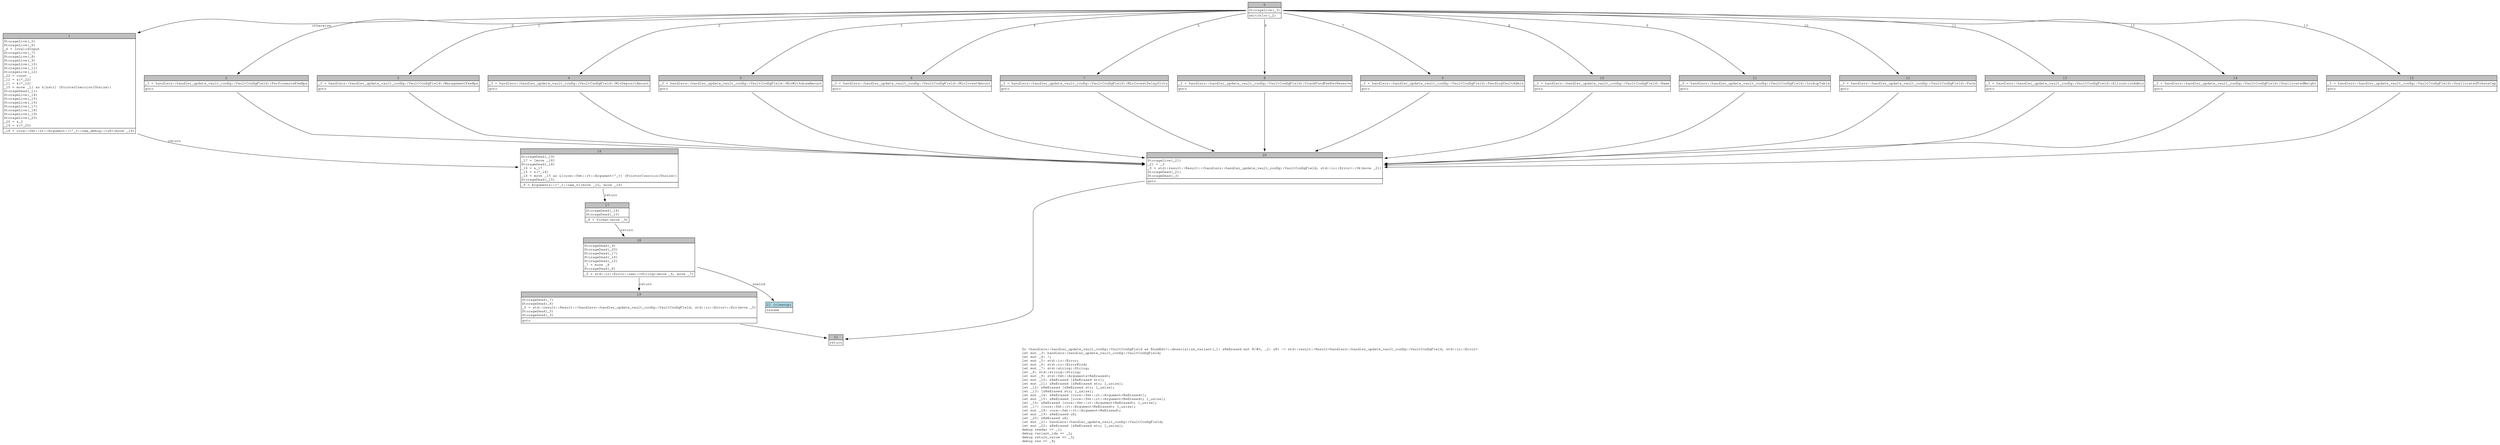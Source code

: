 digraph Mir_0_1476 {
    graph [fontname="Courier, monospace"];
    node [fontname="Courier, monospace"];
    edge [fontname="Courier, monospace"];
    label=<fn &lt;handlers::handler_update_vault_config::VaultConfigField as EnumExt&gt;::deserialize_variant(_1: &amp;ReErased mut R/#0, _2: u8) -&gt; std::result::Result&lt;handlers::handler_update_vault_config::VaultConfigField, std::io::Error&gt;<br align="left"/>let mut _3: handlers::handler_update_vault_config::VaultConfigField;<br align="left"/>let mut _4: !;<br align="left"/>let mut _5: std::io::Error;<br align="left"/>let mut _6: std::io::ErrorKind;<br align="left"/>let mut _7: std::string::String;<br align="left"/>let _8: std::string::String;<br align="left"/>let mut _9: std::fmt::Arguments&lt;ReErased&gt;;<br align="left"/>let mut _10: &amp;ReErased [&amp;ReErased str];<br align="left"/>let mut _11: &amp;ReErased [&amp;ReErased str; 1_usize];<br align="left"/>let _12: &amp;ReErased [&amp;ReErased str; 1_usize];<br align="left"/>let _13: [&amp;ReErased str; 1_usize];<br align="left"/>let mut _14: &amp;ReErased [core::fmt::rt::Argument&lt;ReErased&gt;];<br align="left"/>let mut _15: &amp;ReErased [core::fmt::rt::Argument&lt;ReErased&gt;; 1_usize];<br align="left"/>let _16: &amp;ReErased [core::fmt::rt::Argument&lt;ReErased&gt;; 1_usize];<br align="left"/>let _17: [core::fmt::rt::Argument&lt;ReErased&gt;; 1_usize];<br align="left"/>let mut _18: core::fmt::rt::Argument&lt;ReErased&gt;;<br align="left"/>let mut _19: &amp;ReErased u8;<br align="left"/>let _20: &amp;ReErased u8;<br align="left"/>let mut _21: handlers::handler_update_vault_config::VaultConfigField;<br align="left"/>let mut _22: &amp;ReErased [&amp;ReErased str; 1_usize];<br align="left"/>debug reader =&gt; _1;<br align="left"/>debug variant_idx =&gt; _2;<br align="left"/>debug return_value =&gt; _3;<br align="left"/>debug res =&gt; _8;<br align="left"/>>;
    bb0__0_1476 [shape="none", label=<<table border="0" cellborder="1" cellspacing="0"><tr><td bgcolor="gray" align="center" colspan="1">0</td></tr><tr><td align="left" balign="left">StorageLive(_3)<br/></td></tr><tr><td align="left">switchInt(_2)</td></tr></table>>];
    bb1__0_1476 [shape="none", label=<<table border="0" cellborder="1" cellspacing="0"><tr><td bgcolor="gray" align="center" colspan="1">1</td></tr><tr><td align="left" balign="left">StorageLive(_5)<br/>StorageLive(_6)<br/>_6 = InvalidInput<br/>StorageLive(_7)<br/>StorageLive(_8)<br/>StorageLive(_9)<br/>StorageLive(_10)<br/>StorageLive(_11)<br/>StorageLive(_12)<br/>_22 = const _<br/>_12 = &amp;(*_22)<br/>_11 = &amp;(*_12)<br/>_10 = move _11 as &amp;[&amp;str] (PointerCoercion(Unsize))<br/>StorageDead(_11)<br/>StorageLive(_14)<br/>StorageLive(_15)<br/>StorageLive(_16)<br/>StorageLive(_17)<br/>StorageLive(_18)<br/>StorageLive(_19)<br/>StorageLive(_20)<br/>_20 = &amp;_2<br/>_19 = &amp;(*_20)<br/></td></tr><tr><td align="left">_18 = core::fmt::rt::Argument::&lt;'_&gt;::new_debug::&lt;u8&gt;(move _19)</td></tr></table>>];
    bb2__0_1476 [shape="none", label=<<table border="0" cellborder="1" cellspacing="0"><tr><td bgcolor="gray" align="center" colspan="1">2</td></tr><tr><td align="left" balign="left">_3 = handlers::handler_update_vault_config::VaultConfigField::PerformanceFeeBps<br/></td></tr><tr><td align="left">goto</td></tr></table>>];
    bb3__0_1476 [shape="none", label=<<table border="0" cellborder="1" cellspacing="0"><tr><td bgcolor="gray" align="center" colspan="1">3</td></tr><tr><td align="left" balign="left">_3 = handlers::handler_update_vault_config::VaultConfigField::ManagementFeeBps<br/></td></tr><tr><td align="left">goto</td></tr></table>>];
    bb4__0_1476 [shape="none", label=<<table border="0" cellborder="1" cellspacing="0"><tr><td bgcolor="gray" align="center" colspan="1">4</td></tr><tr><td align="left" balign="left">_3 = handlers::handler_update_vault_config::VaultConfigField::MinDepositAmount<br/></td></tr><tr><td align="left">goto</td></tr></table>>];
    bb5__0_1476 [shape="none", label=<<table border="0" cellborder="1" cellspacing="0"><tr><td bgcolor="gray" align="center" colspan="1">5</td></tr><tr><td align="left" balign="left">_3 = handlers::handler_update_vault_config::VaultConfigField::MinWithdrawAmount<br/></td></tr><tr><td align="left">goto</td></tr></table>>];
    bb6__0_1476 [shape="none", label=<<table border="0" cellborder="1" cellspacing="0"><tr><td bgcolor="gray" align="center" colspan="1">6</td></tr><tr><td align="left" balign="left">_3 = handlers::handler_update_vault_config::VaultConfigField::MinInvestAmount<br/></td></tr><tr><td align="left">goto</td></tr></table>>];
    bb7__0_1476 [shape="none", label=<<table border="0" cellborder="1" cellspacing="0"><tr><td bgcolor="gray" align="center" colspan="1">7</td></tr><tr><td align="left" balign="left">_3 = handlers::handler_update_vault_config::VaultConfigField::MinInvestDelaySlots<br/></td></tr><tr><td align="left">goto</td></tr></table>>];
    bb8__0_1476 [shape="none", label=<<table border="0" cellborder="1" cellspacing="0"><tr><td bgcolor="gray" align="center" colspan="1">8</td></tr><tr><td align="left" balign="left">_3 = handlers::handler_update_vault_config::VaultConfigField::CrankFundFeePerReserve<br/></td></tr><tr><td align="left">goto</td></tr></table>>];
    bb9__0_1476 [shape="none", label=<<table border="0" cellborder="1" cellspacing="0"><tr><td bgcolor="gray" align="center" colspan="1">9</td></tr><tr><td align="left" balign="left">_3 = handlers::handler_update_vault_config::VaultConfigField::PendingVaultAdmin<br/></td></tr><tr><td align="left">goto</td></tr></table>>];
    bb10__0_1476 [shape="none", label=<<table border="0" cellborder="1" cellspacing="0"><tr><td bgcolor="gray" align="center" colspan="1">10</td></tr><tr><td align="left" balign="left">_3 = handlers::handler_update_vault_config::VaultConfigField::Name<br/></td></tr><tr><td align="left">goto</td></tr></table>>];
    bb11__0_1476 [shape="none", label=<<table border="0" cellborder="1" cellspacing="0"><tr><td bgcolor="gray" align="center" colspan="1">11</td></tr><tr><td align="left" balign="left">_3 = handlers::handler_update_vault_config::VaultConfigField::LookupTable<br/></td></tr><tr><td align="left">goto</td></tr></table>>];
    bb12__0_1476 [shape="none", label=<<table border="0" cellborder="1" cellspacing="0"><tr><td bgcolor="gray" align="center" colspan="1">12</td></tr><tr><td align="left" balign="left">_3 = handlers::handler_update_vault_config::VaultConfigField::Farm<br/></td></tr><tr><td align="left">goto</td></tr></table>>];
    bb13__0_1476 [shape="none", label=<<table border="0" cellborder="1" cellspacing="0"><tr><td bgcolor="gray" align="center" colspan="1">13</td></tr><tr><td align="left" balign="left">_3 = handlers::handler_update_vault_config::VaultConfigField::AllocationAdmin<br/></td></tr><tr><td align="left">goto</td></tr></table>>];
    bb14__0_1476 [shape="none", label=<<table border="0" cellborder="1" cellspacing="0"><tr><td bgcolor="gray" align="center" colspan="1">14</td></tr><tr><td align="left" balign="left">_3 = handlers::handler_update_vault_config::VaultConfigField::UnallocatedWeight<br/></td></tr><tr><td align="left">goto</td></tr></table>>];
    bb15__0_1476 [shape="none", label=<<table border="0" cellborder="1" cellspacing="0"><tr><td bgcolor="gray" align="center" colspan="1">15</td></tr><tr><td align="left" balign="left">_3 = handlers::handler_update_vault_config::VaultConfigField::UnallocatedTokensCap<br/></td></tr><tr><td align="left">goto</td></tr></table>>];
    bb16__0_1476 [shape="none", label=<<table border="0" cellborder="1" cellspacing="0"><tr><td bgcolor="gray" align="center" colspan="1">16</td></tr><tr><td align="left" balign="left">StorageDead(_19)<br/>_17 = [move _18]<br/>StorageDead(_18)<br/>_16 = &amp;_17<br/>_15 = &amp;(*_16)<br/>_14 = move _15 as &amp;[core::fmt::rt::Argument&lt;'_&gt;] (PointerCoercion(Unsize))<br/>StorageDead(_15)<br/></td></tr><tr><td align="left">_9 = Arguments::&lt;'_&gt;::new_v1(move _10, move _14)</td></tr></table>>];
    bb17__0_1476 [shape="none", label=<<table border="0" cellborder="1" cellspacing="0"><tr><td bgcolor="gray" align="center" colspan="1">17</td></tr><tr><td align="left" balign="left">StorageDead(_14)<br/>StorageDead(_10)<br/></td></tr><tr><td align="left">_8 = format(move _9)</td></tr></table>>];
    bb18__0_1476 [shape="none", label=<<table border="0" cellborder="1" cellspacing="0"><tr><td bgcolor="gray" align="center" colspan="1">18</td></tr><tr><td align="left" balign="left">StorageDead(_9)<br/>StorageDead(_20)<br/>StorageDead(_17)<br/>StorageDead(_16)<br/>StorageDead(_12)<br/>_7 = move _8<br/>StorageDead(_8)<br/></td></tr><tr><td align="left">_5 = std::io::Error::new::&lt;String&gt;(move _6, move _7)</td></tr></table>>];
    bb19__0_1476 [shape="none", label=<<table border="0" cellborder="1" cellspacing="0"><tr><td bgcolor="gray" align="center" colspan="1">19</td></tr><tr><td align="left" balign="left">StorageDead(_7)<br/>StorageDead(_6)<br/>_0 = std::result::Result::&lt;handlers::handler_update_vault_config::VaultConfigField, std::io::Error&gt;::Err(move _5)<br/>StorageDead(_5)<br/>StorageDead(_3)<br/></td></tr><tr><td align="left">goto</td></tr></table>>];
    bb20__0_1476 [shape="none", label=<<table border="0" cellborder="1" cellspacing="0"><tr><td bgcolor="gray" align="center" colspan="1">20</td></tr><tr><td align="left" balign="left">StorageLive(_21)<br/>_21 = _3<br/>_0 = std::result::Result::&lt;handlers::handler_update_vault_config::VaultConfigField, std::io::Error&gt;::Ok(move _21)<br/>StorageDead(_21)<br/>StorageDead(_3)<br/></td></tr><tr><td align="left">goto</td></tr></table>>];
    bb21__0_1476 [shape="none", label=<<table border="0" cellborder="1" cellspacing="0"><tr><td bgcolor="gray" align="center" colspan="1">21</td></tr><tr><td align="left">return</td></tr></table>>];
    bb22__0_1476 [shape="none", label=<<table border="0" cellborder="1" cellspacing="0"><tr><td bgcolor="lightblue" align="center" colspan="1">22 (cleanup)</td></tr><tr><td align="left">resume</td></tr></table>>];
    bb0__0_1476 -> bb2__0_1476 [label="0"];
    bb0__0_1476 -> bb3__0_1476 [label="1"];
    bb0__0_1476 -> bb4__0_1476 [label="2"];
    bb0__0_1476 -> bb5__0_1476 [label="3"];
    bb0__0_1476 -> bb6__0_1476 [label="4"];
    bb0__0_1476 -> bb7__0_1476 [label="5"];
    bb0__0_1476 -> bb8__0_1476 [label="6"];
    bb0__0_1476 -> bb9__0_1476 [label="7"];
    bb0__0_1476 -> bb10__0_1476 [label="8"];
    bb0__0_1476 -> bb11__0_1476 [label="9"];
    bb0__0_1476 -> bb12__0_1476 [label="10"];
    bb0__0_1476 -> bb13__0_1476 [label="11"];
    bb0__0_1476 -> bb14__0_1476 [label="12"];
    bb0__0_1476 -> bb15__0_1476 [label="13"];
    bb0__0_1476 -> bb1__0_1476 [label="otherwise"];
    bb1__0_1476 -> bb16__0_1476 [label="return"];
    bb2__0_1476 -> bb20__0_1476 [label=""];
    bb3__0_1476 -> bb20__0_1476 [label=""];
    bb4__0_1476 -> bb20__0_1476 [label=""];
    bb5__0_1476 -> bb20__0_1476 [label=""];
    bb6__0_1476 -> bb20__0_1476 [label=""];
    bb7__0_1476 -> bb20__0_1476 [label=""];
    bb8__0_1476 -> bb20__0_1476 [label=""];
    bb9__0_1476 -> bb20__0_1476 [label=""];
    bb10__0_1476 -> bb20__0_1476 [label=""];
    bb11__0_1476 -> bb20__0_1476 [label=""];
    bb12__0_1476 -> bb20__0_1476 [label=""];
    bb13__0_1476 -> bb20__0_1476 [label=""];
    bb14__0_1476 -> bb20__0_1476 [label=""];
    bb15__0_1476 -> bb20__0_1476 [label=""];
    bb16__0_1476 -> bb17__0_1476 [label="return"];
    bb17__0_1476 -> bb18__0_1476 [label="return"];
    bb18__0_1476 -> bb19__0_1476 [label="return"];
    bb18__0_1476 -> bb22__0_1476 [label="unwind"];
    bb19__0_1476 -> bb21__0_1476 [label=""];
    bb20__0_1476 -> bb21__0_1476 [label=""];
}
